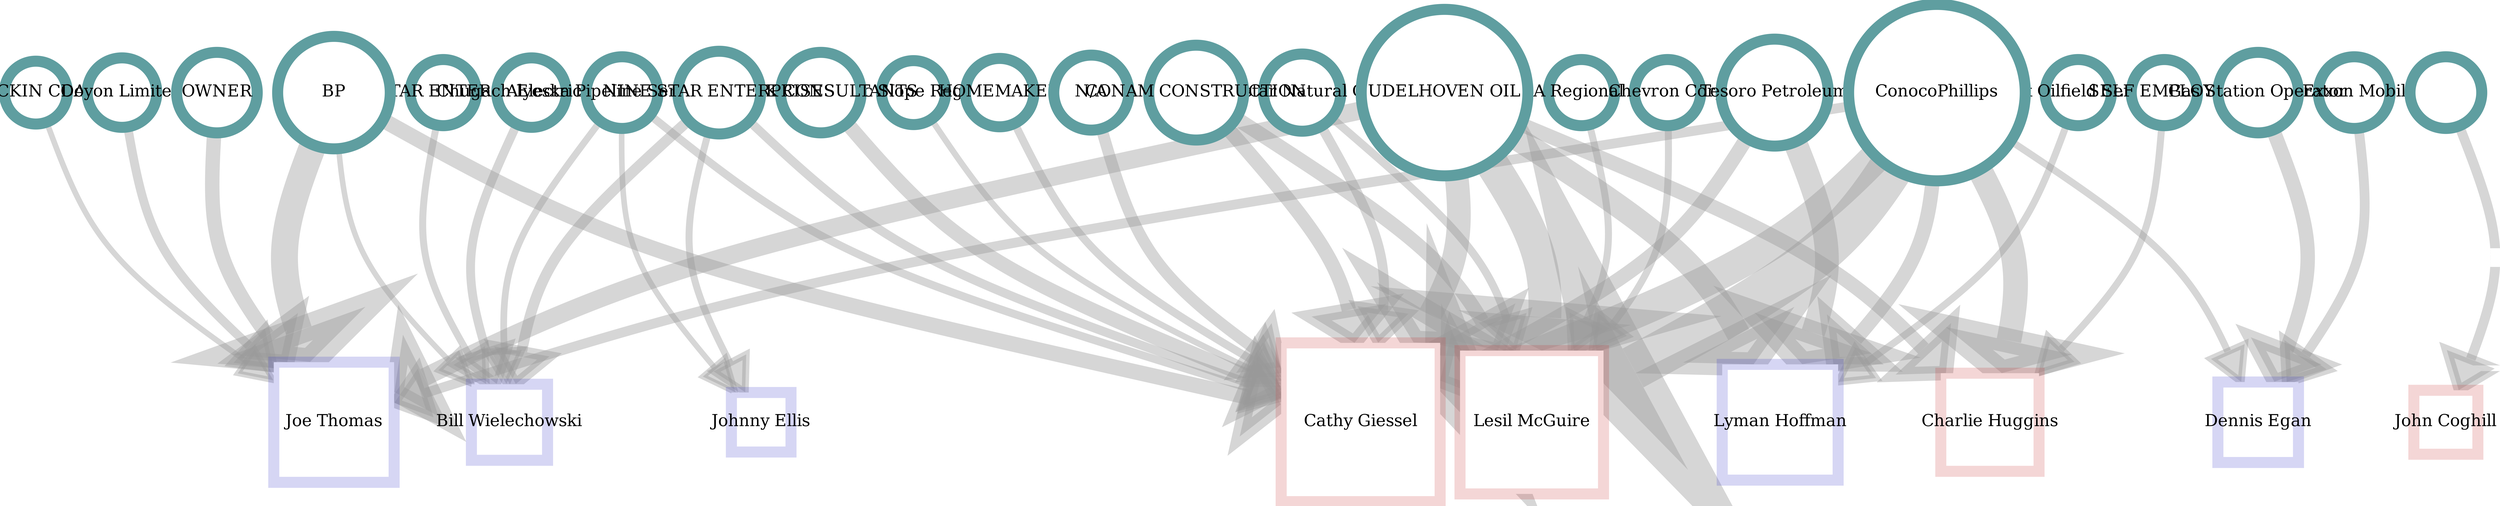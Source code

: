 digraph G {
	graph [outputorder=edgesfirst, truecolor=true, size="1000,1000!", dpi=96, bgcolor="#FFFFFF", splines=curved, epsilon="0.0", layoutEngine=neato, fontsize=90, fontcolor=blue, start=self];
	node [label="\N", style="setlinewidth(10), filled", fontsize=15, fixedsize=1, imagescale=true, regular=true];
	graph [bb="0,0,1882.1,1424.8"];
	39485 [label="PACKIN COAL", width="0.77778", href=a, transaction_id="394bd0812ec78dfb1b25d7fb8a02e92a", company_id=39485, company_name="PACKIN COAL", amount="25.00", recipient_ext_id=8406, industry="Coal Mining", image="../www/com_images/cunknown_coal_co.png", sitecode=coal, contributor_type=I, id=39485, total_dollars="25.00", type=donors, value="25.00", dir="/home/dameat/public_html/state_dem/njq/NodeViz", color=cadetblue, shape=circle, fillcolor="#ffffff", tooltip="PACKIN COAL (Gave $25)", label_zoom_level=8, click="this.selectNode('39485'); this.panToNode('39485');", area="0.5", target=39485, pos="861.5,1269.1", height="0.79167"];
	289 [label="Arctic Slope Regional", width="0.80556", href=a, transaction_id="6b6bc1fdfb89ae6dbef842dcc51690ae", company_id=289, company_name="Arctic Slope Regional", amount="50.00", recipient_ext_id=145304, industry=Unknown, image="../www/com_images/cunknown_oil_co.png", sitecode=oil, contributor_type=I, id=289, total_dollars="50.00", type=donors, value="50.00", dir="/home/dameat/public_html/state_dem/njq/NodeViz", color=cadetblue, shape=circle, fillcolor="#ffffff", tooltip="Arctic Slope Regional (Gave $50)", label_zoom_level=8, click="this.selectNode('289'); this.panToNode('289');", area="0.51569506726457", target=289, pos="1111.5,160.93", height="0.80556"];
	4211 [label="Peak Oilfield Service", width="0.83333", href=a, transaction_id="3358442206c9431f83fbf0ca4792c128", company_id=4211, company_name="Peak Oilfield Service", amount="100.00", recipient_ext_id=2231, industry="Oilfield Service, Equipment & Exploration", image="../www/com_images/cunknown_oil_co.png", sitecode=oil, contributor_type=I, id=4211, total_dollars="100.00", type=donors, value="100.00", dir="/home/dameat/public_html/state_dem/njq/NodeViz", color=cadetblue, shape=circle, fillcolor="#ffffff", tooltip="Peak Oilfield Service (Gave $100)", label_zoom_level=8, click="this.selectNode('4211'); this.panToNode('4211');", area="0.54708520179372", target=4211, pos="31,598.96", height="0.83333"];
	31946 [label="NANA Regional Corp", width="0.83333", href=a, transaction_id="0ccdcca7ce9ca0b151ae0429340044d9", company_id=31946, company_name="NANA Regional Corp", amount="100.00", recipient_ext_id=4165, industry="Native American Tribes & Governing Units", image="../www/com_images/c31946.png", sitecode=oil, contributor_type=I, id=31946, total_dollars="100.00", type=donors, value="100.00", dir="/home/dameat/public_html/state_dem/njq/NodeViz", color=cadetblue, shape=circle, fillcolor="#ffffff", tooltip="NANA Regional Corp (Gave $100)", label_zoom_level=8, click="this.selectNode('31946'); this.panToNode('31946');", area="0.54708520179372", target=31946, pos="236.89,81.494", height="0.83333"];
	38670 [label="SELF EMPLOYED", width="0.83333", href=a, transaction_id="2ef5423539af5a864c82412b959e1de2", company_id=38670, company_name="SELF EMPLOYED", amount="100.00", recipient_ext_id=4171, industry="Major (Multinational) Oil & Gas Producers", image="../www/com_images/cunknown_oil_co.png", sitecode=oil, contributor_type=I, id=38670, total_dollars="100.00", type=donors, value="100.00", dir="/home/dameat/public_html/state_dem/njq/NodeViz", color=cadetblue, shape=circle, fillcolor="#ffffff", tooltip="SELF EMPLOYED (Gave $100)", label_zoom_level=8, click="this.selectNode('38670'); this.panToNode('38670');", area="0.54708520179372", target=38670, pos="64.333,938.61", height="0.83333"];
	951 [label="Chevron Corp", width="0.83333", href=a, transaction_id=d207e893201167d6050b93d0e3905132, company_id=951, company_name="Chevron Corp", amount="100.00", recipient_ext_id=4165, industry="Major (Multinational) Oil & Gas Producers", image="../www/com_images/c951.png", sitecode=oil, contributor_type=I, id=951, total_dollars="100.00", type=donors, value="100.00", dir="/home/dameat/public_html/state_dem/njq/NodeViz", color=cadetblue, shape=circle, fillcolor="#ffffff", tooltip="Chevron Corp (Gave $100)", label_zoom_level=8, click="this.selectNode('951'); this.panToNode('951');", area="0.54708520179372", target=951, pos="111.3,286.15", height="0.83333"];
	39474 [label="NINESTAR ENTERPRISES", width="0.83333", href=a, transaction_id="6c5da6457d7b57ac71a7b34290b4a202", company_id=39474, company_name="NINESTAR ENTERPRISES", amount="100.00", recipient_ext_id=8800, industry="Major (Multinational) Oil & Gas Producers", image="../www/com_images/cunknown_oil_co.png", sitecode=oil, contributor_type=I, id=39474, total_dollars="100.00", type=donors, value="100.00", dir="/home/dameat/public_html/state_dem/njq/NodeViz", color=cadetblue, shape=circle, fillcolor="#ffffff", tooltip="NINESTAR ENTERPRISES (Gave $100)", label_zoom_level=8, click="this.selectNode('39474'); this.panToNode('39474');", area="0.54708520179372", target=39474, pos="1788.9,814.93", height="0.83333"];
	2229 [label="Johnny Ellis", width="0.75", href=a, image="../www/can_images/2229.jpg", id=2229, total_dollars=125, type=candidates, value=125, color="#3333cc33", shape=square, fillcolor="#ffffff", tooltip="Johnny Ellis (Received $125)", label_zoom_level=6, click="this.selectNode('2229'); this.panToNode('2229');", area="0.5627802690583", target=2229, state=AK, term=2010, party=D, candidate_name="Johnny Ellis", pos="1523.3,125.71", height="0.75"];
	37852 [label=HOMEMAKER, width="0.86111", href=a, transaction_id=c8935d99066eebd9b714f655a271435d, company_id=37852, company_name=HOMEMAKER, amount="150.00", recipient_ext_id=145304, industry="Oil & Gas", image="../www/com_images/cunknown_oil_co.png", sitecode=oil, contributor_type=I, id=37852, total_dollars="150.00", type=donors, value="150.00", dir="/home/dameat/public_html/state_dem/njq/NodeViz", color=cadetblue, shape=circle, fillcolor="#ffffff", tooltip="HOMEMAKER (Gave $150)", label_zoom_level=8, click="this.selectNode('37852'); this.panToNode('37852');", area="0.57847533632287", target=37852, pos="899.36,32", height="0.86111"];
	30934 [label="Doyon Limited", width="0.86111", href=a, transaction_id=f9542e269e2571919eba84384b4a50d7, company_id=30934, company_name="Doyon Limited", amount="200.00", recipient_ext_id=8406, industry="Electric Power Utilities", image="../www/com_images/cunknown_coal_co.png", sitecode=coal, contributor_type=I, id=30934, total_dollars="200.00", type=donors, value="200.00", dir="/home/dameat/public_html/state_dem/njq/NodeViz", color=cadetblue, shape=circle, fillcolor="#ffffff", tooltip="Doyon Limited (Gave $200)", label_zoom_level=8, click="this.selectNode('30934'); this.panToNode('30934');", area="0.60986547085202", target=30934, pos="1046.5,1257.8", height="0.875"];
	32624 [label="Chugach Electric Assn", width="0.86111", href=a, transaction_id=b1eaaecdadb007f3ac70e965ac8bf8cb, company_id=32624, company_name="Chugach Electric Assn", amount="200.00", recipient_ext_id=8800, industry="Electric Power Utilities", image="../www/com_images/cunknown_oil_co.png", sitecode=oil, contributor_type=I, id=32624, total_dollars="200.00", type=donors, value="200.00", dir="/home/dameat/public_html/state_dem/njq/NodeViz", color=cadetblue, shape=circle, fillcolor="#ffffff", tooltip="Chugach Electric Assn (Gave $200)", label_zoom_level=8, click="this.selectNode('32624'); this.panToNode('32624');", area="0.60986547085202", target=32624, pos="1849.6,513.93", height="0.875"];
	1737 [label="Exxon Mobil", width="0.88889", href=a, transaction_id="4218c8392d64e794875a2083361b799c", company_id=1737, company_name="Exxon Mobil", amount="250.00", recipient_ext_id=2245, industry="Major (Multinational) Oil & Gas Producers", image="../www/com_images/c28.png", sitecode=oil, contributor_type=I, id=1737, total_dollars="250.00", type=donors, value="250.00", dir="/home/dameat/public_html/state_dem/njq/NodeViz", color=cadetblue, shape=circle, fillcolor="#ffffff", tooltip="Exxon Mobil (Gave $250)", label_zoom_level=8, click="this.selectNode('1737'); this.panToNode('1737');", area="0.64125560538117", target=1737, pos="221.44,1241.9", height="0.90278"];
	2841 [label="Koch Industries", width="0.88889", href=a, transaction_id=eb74daf3fdf317489937b61103096166, company_id=2841, company_name="Koch Industries", amount="250.00", recipient_ext_id=3179, industry="Petroleum Refining & Marketing", image="../www/com_images/c48.png", sitecode=oil, contributor_type=C, id=2841, total_dollars="250.00", type=donors, value="250.00", dir="/home/dameat/public_html/state_dem/njq/NodeViz", color=cadetblue, shape=circle, fillcolor="#ffffff", tooltip="Koch Industries (Gave $250)", label_zoom_level=8, click="this.selectNode('2841'); this.panToNode('2841');", area="0.64125560538117", target=2841, pos="1652.6,1136.6", height="0.90278"];
	3179 [label="John Coghill", width="0.80556", href=a, image="../www/can_images/3179.jpg", id=3179, total_dollars=250, type=candidates, value=250, color="#cc333333", shape=square, fillcolor="#ffffff", tooltip="John Coghill (Received $250)", label_zoom_level=6, click="this.selectNode('3179'); this.panToNode('3179');", area="0.64125560538117", target=3179, state=AK, term=2010, party=R, candidate_name="John Coghill", pos="1449,933", height="0.80556"];
	168 [label="Alyeska Pipeline Service Co", width="0.88889", href=a, transaction_id=d4619e82d7d682541ef00aec5f1a080d, company_id=168, company_name="Alyeska Pipeline Service Co", amount="150.00", recipient_ext_id=145304, industry="Oilfield Service, Equipment & Exploration", image="../www/com_images/cunknown_oil_co.png", sitecode=oil, contributor_type=I, id=168, total_dollars=260, type=donors, value=260, dir="/home/dameat/public_html/state_dem/njq/NodeViz", color=cadetblue, shape=circle, fillcolor="#ffffff", tooltip="Alyeska Pipeline Service Co (Gave $260)", label_zoom_level=8, click="this.selectNode('168'); this.panToNode('168');", area="0.647533632287", target=168, pos="1304.3,421.02", height="0.90278"];
	38177 [label="N/A", width="0.94444", href=a, transaction_id="7c869e07bb716b6fe1b27f3301f8f19e", company_id=38177, company_name="N/A", amount="350.00", recipient_ext_id=145304, industry="Oil & Gas", image="../www/com_images/cunknown_oil_co.png", sitecode=oil, contributor_type=I, id=38177, total_dollars="350.00", type=donors, value="350.00", dir="/home/dameat/public_html/state_dem/njq/NodeViz", color=cadetblue, shape=circle, fillcolor="#ffffff", tooltip="N/A (Gave $350)", label_zoom_level=8, click="this.selectNode('38177'); this.panToNode('38177');", area="0.70403587443946", target=38177, pos="1092.4,539.78", height="0.94444"];
	1677 [label="Enstar Natural Gas", width="0.97222", href=a, transaction_id="459cb9ae793e14482e96419e42d9336a", company_id=1677, company_name="Enstar Natural Gas", amount="250.00", recipient_ext_id=145304, industry="Natural Gas Transmission & Distribution", image="../www/com_images/c1677.png", sitecode=oil, contributor_type=I, id=1677, total_dollars=400, type=donors, value=400, dir="/home/dameat/public_html/state_dem/njq/NodeViz", color=cadetblue, shape=circle, fillcolor="#ffffff", tooltip="Enstar Natural Gas (Gave $400)", label_zoom_level=8, click="this.selectNode('1677'); this.panToNode('1677');", area="0.73542600896861", target=1677, pos="712.78,205.22", height="0.97222"];
	38371 [label=OWNER, width=1, href=a, transaction_id=f53edca91c36907446e9725eb5299598, company_id=38371, company_name=OWNER, amount="500.00", recipient_ext_id=8406, industry="Oilfield Service, Equipment & Exploration", image="../www/com_images/cunknown_oil_co.png", sitecode=oil, contributor_type=I, id=38371, total_dollars="500.00", type=donors, value="500.00", dir="/home/dameat/public_html/state_dem/njq/NodeViz", color=cadetblue, shape=circle, fillcolor="#ffffff", tooltip="OWNER (Gave $500)", label_zoom_level=8, click="this.selectNode('38371'); this.panToNode('38371');", area="0.79820627802691", target=38371, pos="1195.4,1147.9", height="1.0139"];
	1991 [label="Gas Station Operator", width=1, href=a, transaction_id="1e0daa0c688edf1d077ceda0a8a6cd11", company_id=1991, company_name="Gas Station Operator", amount="500.00", recipient_ext_id=2245, industry="Gasoline Service Stations", image="../www/com_images/cunknown_oil_co.png", sitecode=oil, contributor_type=I, id=1991, total_dollars="500.00", type=donors, value="500.00", dir="/home/dameat/public_html/state_dem/njq/NodeViz", color=cadetblue, shape=circle, fillcolor="#ffffff", tooltip="Gas Station Operator (Gave $500)", label_zoom_level=8, click="this.selectNode('1991'); this.panToNode('1991');", area="0.79820627802691", target=1991, pos="481.68,1387.3", height="1.0139"];
	39357 [label="HAWK CONSULTANTS", width=1, href=a, transaction_id=f386ce226db2974a14a7f09459ac5f28, company_id=39357, company_name="HAWK CONSULTANTS", amount="500.00", recipient_ext_id=145304, industry="Major (Multinational) Oil & Gas Producers", image="../www/com_images/cunknown_oil_co.png", sitecode=oil, contributor_type=I, id=39357, total_dollars="500.00", type=donors, value="500.00", dir="/home/dameat/public_html/state_dem/njq/NodeViz", color=cadetblue, shape=circle, fillcolor="#ffffff", tooltip="HAWK CONSULTANTS (Gave $500)", label_zoom_level=8, click="this.selectNode('39357'); this.panToNode('39357');", area="0.79820627802691", target=39357, pos="1037.3,47.339", height="1.0139"];
	39472 [label="NINE STAR ENTERPRISES", width="1.0278", href=a, transaction_id="913fd9aaf4043169ba7caace16301061", company_id=39472, company_name="NINE STAR ENTERPRISES", amount="300.00", recipient_ext_id=8800, industry="Major (Multinational) Oil & Gas Producers", image="../www/com_images/cunknown_oil_co.png", sitecode=oil, contributor_type=I, id=39472, total_dollars=600, type=donors, value=600, dir="/home/dameat/public_html/state_dem/njq/NodeViz", color=cadetblue, shape=circle, fillcolor="#ffffff", tooltip="NINE STAR ENTERPRISES (Gave $600)", label_zoom_level=8, click="this.selectNode('39472'); this.panToNode('39472');", area="0.8609865470852", target=39472, pos="1302.2,328.64", height="1.0417"];
	8800 [label="Bill Wielechowski", width="0.94444", href=a, image="../www/can_images/8800.jpg", id=8800, total_dollars=705, type=candidates, value=705, color="#3333cc33", shape=square, fillcolor="#ffffff", tooltip="Bill Wielechowski (Received $705)", label_zoom_level=6, click="this.selectNode('8800'); this.panToNode('8800');", area="0.92690582959641", target=8800, state=AK, term=2010, party=D, candidate_name="Bill Wielechowski", pos="1528.2,613.01", height="0.95833"];
	2245 [label="Dennis Egan", width=1, href=a, image="../www/can_images/2245.jpg", id=2245, total_dollars=850, type=candidates, value=850, color="#3333cc33", shape=square, fillcolor="#ffffff", tooltip="Dennis Egan (Received $850)", label_zoom_level=6, click="this.selectNode('2245'); this.panToNode('2245');", area="1.0179372197309", target=2245, state=AK, term=2010, party=D, candidate_name="Dennis Egan", pos="512.79,1046.4", height="1.0139"];
	39350 [label="CONAM CONSTRUCTION", width="1.1944", href=a, transaction_id=a81245bf31fd95f26b531e4b06377eb2, company_id=39350, company_name="CONAM CONSTRUCTION", amount="500.00", recipient_ext_id=145304, industry="Oilfield Service, Equipment & Exploration", image="../www/com_images/c39350.png", sitecode=oil, contributor_type=I, id=39350, total_dollars=1000, type=donors, value=1000, dir="/home/dameat/public_html/state_dem/njq/NodeViz", color=cadetblue, shape=circle, fillcolor="#ffffff", tooltip="CONAM CONSTRUCTION (Gave $1,000)", label_zoom_level=8, click="this.selectNode('39350'); this.panToNode('39350');", area="1.1121076233184", target=39350, pos="675.42,113.82", height="1.1944"];
	5460 [label="Tesoro Petroleum", width="1.3333", href=a, transaction_id="6df74ee290799ca96ac3d396d7baa529", company_id=5460, company_name="Tesoro Petroleum", amount="1000.00", recipient_ext_id=2231, industry="Petroleum Refining & Marketing", image="../www/com_images/c185.png", sitecode=oil, contributor_type=C, id=5460, total_dollars=1500, type=donors, value=1500, dir="/home/dameat/public_html/state_dem/njq/NodeViz", color=cadetblue, shape=circle, fillcolor="#ffffff", tooltip="Tesoro Petroleum (Gave $1,500)", label_zoom_level=8, click="this.selectNode('5460'); this.panToNode('5460');", area="1.4260089686099", target=5460, pos="665.39,385.61", height="1.3472"];
	4171 [label="Charlie Huggins", width="1.2222", href=a, image="../www/can_images/4171.jpg", id=4171, total_dollars=1650, type=candidates, value=1650, color="#cc333333", shape=square, fillcolor="#ffffff", tooltip="Charlie Huggins (Received $1,650)", label_zoom_level=6, click="this.selectNode('4171'); this.panToNode('4171');", area="1.5201793721973", target=4171, state=AK, term=2010, party=R, candidate_name="Charlie Huggins", pos="408.39,824.39", height="1.2361"];
	671 [label=BP, width="1.4167", href=a, transaction_id="5ca9b7fb60838f64badc650a5e00fc13", company_id=671, company_name=BP, amount="1175.00", recipient_ext_id=8406, industry="Major (Multinational) Oil & Gas Producers", image="../www/com_images/c671.png", sitecode=oil, contributor_type=I, id=671, total_dollars=1745, type=donors, value=1745, dir="/home/dameat/public_html/state_dem/njq/NodeViz", color=cadetblue, shape=circle, fillcolor="#ffffff", tooltip="BP (Gave $1,745)", label_zoom_level=8, click="this.selectNode('671'); this.panToNode('671');", area="1.5798206278027", target=671, pos="1179.8,704.35", height="1.4167"];
	2231 [label="Lyman Hoffman", width="1.4444", href=a, image="../www/can_images/2231.jpg", id=2231, total_dollars=2600, type=candidates, value=2600, color="#3333cc33", shape=square, fillcolor="#ffffff", tooltip="Lyman Hoffman (Received $2,600)", label_zoom_level=6, click="this.selectNode('2231'); this.panToNode('2231');", area="2.1165919282511", target=2231, state=AK, term=2010, party=D, candidate_name="Lyman Hoffman", pos="395.88,610.9", height="1.4583"];
	8406 [label="Joe Thomas", width="1.5", href=a, image="../www/can_images/8406.jpg", id=8406, total_dollars=2850, type=candidates, value=2850, color="#3333cc33", shape=square, fillcolor="#ffffff", tooltip="Joe Thomas (Received $2,850)", label_zoom_level=6, click="this.selectNode('8406'); this.panToNode('8406');", area="2.2735426008969", target=8406, state=AK, term=2010, party=D, candidate_name="Joe Thomas", pos="926.25,934.89", height="1.5139"];
	4165 [label="Lesil McGuire", width="1.8056", href=a, image="../www/can_images/4165.jpg", id=4165, total_dollars=4450, type=candidates, value=4450, color="#cc333333", shape=square, fillcolor="#ffffff", tooltip="Lesil McGuire (Received $4,450)", label_zoom_level=6, click="this.selectNode('4165'); this.panToNode('4165');", area="3.2780269058296", target=4165, state=AK, term=2010, party=R, candidate_name="Lesil McGuire", pos="449.72,375.7", height="1.8056"];
	39514 [label="UDELHOVEN OIL", width="2.0833", href=a, transaction_id=a55c7992e2abcf311e5bf678ad43a875, company_id=39514, company_name="UDELHOVEN OIL", amount="1500.00", recipient_ext_id=4165, industry="Oilfield Service, Equipment & Exploration", image="../www/com_images/c39514.png", sitecode=oil, contributor_type=I, id=39514, total_dollars=4700, type=donors, value=4700, dir="/home/dameat/public_html/state_dem/njq/NodeViz", color=cadetblue, shape=circle, fillcolor="#ffffff", tooltip="UDELHOVEN OIL (Gave $4,700)", label_zoom_level=8, click="this.selectNode('39514'); this.panToNode('39514');", area="3.4349775784753", target=39514, pos="700.73,621.36", height="2.0972"];
	1137 [label=ConocoPhillips, width="2.2222", href=a, transaction_id="3c24ffa148c35e7b97efcbc8ffed90ef", company_id=1137, company_name=ConocoPhillips, amount="2100.00", recipient_ext_id=4165, industry="Major (Multinational) Oil & Gas Producers", image="../www/com_images/c92.png", sitecode=oil, contributor_type=I, id=1137, total_dollars=5400, type=donors, value=5400, dir="/home/dameat/public_html/state_dem/njq/NodeViz", color=cadetblue, shape=circle, fillcolor="#ffffff", tooltip="ConocoPhillips (Gave $5,400)", label_zoom_level=8, click="this.selectNode('1137'); this.panToNode('1137');", area="3.8744394618834", target=1137, pos="668.27,712.78", height="2.2222"];
	145304 [label="Cathy Giessel", width=2, href=a, image="../www/can_images/145304.jpg", id=145304, total_dollars=5600, type=candidates, value=5600, color="#cc333333", shape=square, fillcolor="#ffffff", tooltip="Cathy Giessel (Received $5,600)", label_zoom_level=6, click="this.selectNode('145304'); this.panToNode('145304');", area=4, target=145304, state=AK, term=2010, party=R, candidate_name="Cathy Giessel", pos="936.65,399.16", height=2];
	671 -> 8800 [len=4, style="setlinewidth(5)", labelfloat=true, arrowhead=normal, arrowsize=3, color="#99999966", fontsize=15, minlen=4, href=a, weight="20.00", toId=8800, fromId=671, value="20.00", id="8800_671", type=donations, tooltip="$20 from BP to Bill Wielechowski", area=5, target="8800_671", pos="e,1494.1,621.96 1229.3,691.36 1291.2,675.15 1396.9,647.42 1464.7,629.67"];
	39485 -> 8406 [len=4, style="setlinewidth(5.0841346153846)", labelfloat=true, arrowhead=normal, arrowsize=3, color="#99999966", fontsize=15, minlen=4, href=a, weight="25.00", toId=8406, fromId=39485, value="25.00", id="8406_39485", type=donations, tooltip="$25 from PACKIN COAL to Joe Thomas", area="5.0841346153846", target="8406_39485", pos="e,915.65,989.63 866.97,1240.9 876.34,1192.5 895.82,1092 909.9,1019.3"];
	168 -> 2229 [len=4, style="setlinewidth(5.0841346153846)", labelfloat=true, arrowhead=normal, arrowsize=3, color="#99999966", fontsize=15, minlen=4, href=a, weight="25.00", toId=2229, fromId=168, value="25.00", id="2229_168", type=donations, tooltip="$25 from Alyeska Pipeline Service Co to Johnny Ellis", area="5.0841346153846", target="2229_168", pos="e,1502.9,153.14 1323.7,394.81 1359.8,346.15 1437.8,241.01 1484.9,177.52"];
	289 -> 145304 [len=4, style="setlinewidth(5.5048076923077)", labelfloat=true, arrowhead=normal, arrowsize=3, color="#99999966", fontsize=15, minlen=4, href=a, weight="50.00", toId=145304, fromId=289, value="50.00", id="145304_289", type=donations, tooltip="$50 from Arctic Slope Regional to Cathy Giessel", area="5.5048076923077", target="145304_289", pos="e,989.64,326.98 1094.1,184.64 1073.9,212.2 1039.2,259.43 1007.6,302.57"];
	168 -> 8800 [len=4, style="setlinewidth(6.09375)", labelfloat=true, arrowhead=normal, arrowsize=3, color="#99999966", fontsize=15, minlen=4, href=a, weight="85.00", toId=8800, fromId=168, value="85.00", id="8800_168", type=donations, tooltip="$85 from Alyeska Pipeline Service Co to Bill Wielechowski", area="6.09375", target="8800_168", pos="e,1494.2,583.82 1329.1,442.3 1363.2,471.51 1425.4,524.88 1471.3,564.2"];
	31946 -> 4165 [len=4, style="setlinewidth(6.3461538461538)", labelfloat=true, arrowhead=normal, arrowsize=3, color="#99999966", fontsize=15, minlen=4, href=a, weight="100.00", toId=4165, fromId=31946, value="100.00", id="4165_31946", type=donations, tooltip="$100 from NANA Regional Corp to Lesil McGuire", area="6.3461538461538", target="4165_31946", pos="e,402.48,310.41 254.49,105.82 282.72,144.84 339.53,223.37 384.62,285.71"];
	951 -> 4165 [len=4, style="setlinewidth(6.3461538461538)", labelfloat=true, arrowhead=normal, arrowsize=3, color="#99999966", fontsize=15, minlen=4, href=a, weight="100.00", toId=4165, fromId=951, value="100.00", id="4165_951", type=donations, tooltip="$100 from Chevron Corp to Lesil McGuire", area="6.3461538461538", target="4165_951", pos="e,384.63,358.48 140.45,293.86 187.65,306.36 282.84,331.55 355.22,350.7"];
	1137 -> 2245 [len=4, style="setlinewidth(6.3461538461538)", labelfloat=true, arrowhead=normal, arrowsize=3, color="#99999966", fontsize=15, minlen=4, href=a, weight="100.00", toId=2245, fromId=1137, value="100.00", id="2245_1137", type=donations, tooltip="$100 from ConocoPhillips to Dennis Egan", area="6.3461538461538", target="2245_1137", pos="e,529.85,1009.8 634.34,785.58 607,844.24 568.92,925.94 542.71,982.19"];
	39474 -> 8800 [len=4, style="setlinewidth(6.3461538461538)", labelfloat=true, arrowhead=normal, arrowsize=3, color="#99999966", fontsize=15, minlen=4, href=a, weight="100.00", toId=8800, fromId=39474, value="100.00", id="8800_39474", type=donations, tooltip="$100 from NINESTAR ENTERPRISES to Bill Wielechowski", area="6.3461538461538", target="8800_39474", pos="e,1562.4,639.48 1764.8,796.3 1724.6,765.13 1642.5,701.56 1586.4,658.12"];
	39472 -> 2229 [len=4, style="setlinewidth(6.3461538461538)", labelfloat=true, arrowhead=normal, arrowsize=3, color="#99999966", fontsize=15, minlen=4, href=a, weight="100.00", toId=2229, fromId=39472, value="100.00", id="2229_39472", type=donations, tooltip="$100 from NINE STAR ENTERPRISES to Johnny Ellis", area="6.3461538461538", target="2229_39472", pos="e,1496.1,150.69 1329.8,303.35 1365.8,270.29 1429.5,211.79 1474,170.99"];
	38670 -> 4171 [len=4, style="setlinewidth(6.3461538461538)", labelfloat=true, arrowhead=normal, arrowsize=3, color="#99999966", fontsize=15, minlen=4, href=a, weight="100.00", toId=4171, fromId=38670, value="100.00", id="4171_38670", type=donations, tooltip="$100 from SELF EMPLOYED to Charlie Huggins", area="6.3461538461538", target="4171_38670", pos="e,364.32,839.02 93.076,929.07 146.01,911.5 260.39,873.53 335.85,848.48"];
	4211 -> 2231 [len=4, style="setlinewidth(6.3461538461538)", labelfloat=true, arrowhead=normal, arrowsize=3, color="#99999966", fontsize=15, minlen=4, href=a, weight="100.00", toId=2231, fromId=4211, value="100.00", id="2231_4211", type=donations, tooltip="$100 from Peak Oilfield Service to Lyman Hoffman", area="6.3461538461538", target="2231_4211", pos="e,343.72,609.19 61.17,599.94 115.92,601.74 233.36,605.58 313.5,608.21"];
	1677 -> 4165 [len=4, style="setlinewidth(7.1875)", labelfloat=true, arrowhead=normal, arrowsize=3, color="#99999966", fontsize=15, minlen=4, href=a, weight="150.00", toId=4165, fromId=1677, value="150.00", id="4165_1677", type=donations, tooltip="$150 from Enstar Natural Gas to Lesil McGuire", area="7.1875", target="4165_1677", pos="e,514.96,333.42 683.37,224.28 648.97,246.58 590.37,284.55 540.46,316.9"];
	168 -> 145304 [len=4, style="setlinewidth(7.1875)", labelfloat=true, arrowhead=normal, arrowsize=3, color="#99999966", fontsize=15, minlen=4, href=a, weight="150.00", toId=145304, fromId=168, value="150.00", id="145304_168", type=donations, tooltip="$150 from Alyeska Pipeline Service Co to Cathy Giessel", area="7.1875", target="145304_168", pos="e,1009,403.46 1272.3,419.11 1220.9,416.06 1117.5,409.91 1039,405.25"];
	37852 -> 145304 [len=4, style="setlinewidth(7.1875)", labelfloat=true, arrowhead=normal, arrowsize=3, color="#99999966", fontsize=15, minlen=4, href=a, weight="150.00", toId=145304, fromId=37852, value="150.00", id="145304_37852", type=donations, tooltip="$150 from HOMEMAKER to Cathy Giessel", area="7.1875", target="145304_37852", pos="e,929.31,326.82 902.5,62.988 907.69,114.04 918.25,218.03 926.27,296.91"];
	30934 -> 8406 [len=4, style="setlinewidth(8.0288461538462)", labelfloat=true, arrowhead=normal, arrowsize=3, color="#99999966", fontsize=15, minlen=4, href=a, weight="200.00", toId=8406, fromId=30934, value="200.00", id="8406_30934", type=donations, tooltip="$200 from Doyon Limited to Joe Thomas", area="8.0288461538462", target="8406_30934", pos="e,946.6,989.53 1035.5,1228.3 1017.9,1181 982.81,1086.8 957.13,1017.8"];
	32624 -> 8800 [len=4, style="setlinewidth(8.0288461538462)", labelfloat=true, arrowhead=normal, arrowsize=3, color="#99999966", fontsize=15, minlen=4, href=a, weight="200.00", toId=8800, fromId=32624, value="200.00", id="8800_32624", type=donations, tooltip="$200 from Chugach Electric Assn to Bill Wielechowski", area="8.0288461538462", target="8800_32624", pos="e,1562.5,602.43 1819.6,523.17 1767.8,539.13 1660.6,572.21 1591.6,593.47"];
	39472 -> 145304 [len=4, style="setlinewidth(8.0288461538462)", labelfloat=true, arrowhead=normal, arrowsize=3, color="#99999966", fontsize=15, minlen=4, href=a, weight="200.00", toId=145304, fromId=39472, value="200.00", id="145304_39472", type=donations, tooltip="$200 from NINE STAR ENTERPRISES to Cathy Giessel", area="8.0288461538462", target="145304_39472", pos="e,1008.9,385.22 1265.8,335.66 1213.3,345.79 1114.3,364.9 1038.5,379.52"];
	2841 -> 3179 [len=4, style="setlinewidth(8.8701923076923)", labelfloat=true, arrowhead=normal, arrowsize=3, color="#99999966", fontsize=15, minlen=4, href=a, weight="250.00", toId=3179, fromId=2841, value="250.00", id="3179_2841", type=donations, tooltip="$250 from Koch Industries to John Coghill", area="8.8701923076923", target="3179_2841", pos="e,1478.1,962.1 1629.7,1113.7 1598.3,1082.3 1541,1025 1499.4,983.37"];
	1737 -> 2245 [len=4, style="setlinewidth(8.8701923076923)", labelfloat=true, arrowhead=normal, arrowsize=3, color="#99999966", fontsize=15, minlen=4, href=a, weight="250.00", toId=2245, fromId=1737, value="250.00", id="2245_1737", type=donations, tooltip="$250 from Exxon Mobil to Dennis Egan", area="8.8701923076923", target="2245_1737", pos="e,476.51,1070.7 248.32,1223.9 294.2,1193.1 388.7,1129.6 451.42,1087.6"];
	1137 -> 8406 [len=4, style="setlinewidth(8.8701923076923)", labelfloat=true, arrowhead=normal, arrowsize=3, color="#99999966", fontsize=15, minlen=4, href=a, weight="250.00", toId=8406, fromId=1137, value="250.00", id="8406_1137", type=donations, tooltip="$250 from ConocoPhillips to Joe Thomas", area="8.8701923076923", target="8406_1137", pos="e,871.99,888.17 729.08,765.14 764.98,796.05 810.77,835.46 849.18,868.53"];
	1677 -> 145304 [len=4, style="setlinewidth(8.8701923076923)", labelfloat=true, arrowhead=normal, arrowsize=3, color="#99999966", fontsize=15, minlen=4, href=a, weight="250.00", toId=145304, fromId=1677, value="250.00", id="145304_1677", type=donations, tooltip="$250 from Enstar Natural Gas to Cathy Giessel", area="8.8701923076923", target="145304_1677", pos="e,864.63,336.77 739.34,228.23 764.76,250.25 804.64,284.8 841.91,317.09"];
	39472 -> 8800 [len=4, style="setlinewidth(9.7115384615385)", labelfloat=true, arrowhead=normal, arrowsize=3, color="#99999966", fontsize=15, minlen=4, href=a, weight="300.00", toId=8800, fromId=39472, value="300.00", id="8800_39472", type=donations, tooltip="$300 from NINE STAR ENTERPRISES to Bill Wielechowski", area="9.7115384615385", target="8800_39472", pos="e,1500.4,578.08 1325.5,358.01 1362.3,404.19 1434.2,494.72 1481.7,554.54"];
	38177 -> 145304 [len=4, style="setlinewidth(10.552884615385)", labelfloat=true, arrowhead=normal, arrowsize=3, color="#99999966", fontsize=15, minlen=4, href=a, weight="350.00", toId=145304, fromId=38177, value="350.00", id="145304_38177", type=donations, tooltip="$350 from N/A to Cathy Giessel", area="10.552884615385", target="145304_38177", pos="e,1008.8,464.26 1067,516.88 1056.8,507.65 1044.4,496.39 1031.2,484.53"];
	5460 -> 145304 [len=4, style="setlinewidth(13.076923076923)", labelfloat=true, arrowhead=normal, arrowsize=3, color="#99999966", fontsize=15, minlen=4, href=a, weight="500.00", toId=145304, fromId=5460, value="500.00", id="145304_5460", type=donations, tooltip="$500 from Tesoro Petroleum to Cathy Giessel", area="13.076923076923", target="145304_5460", pos="e,864.42,395.55 713.57,388.02 747.02,389.69 792.83,391.98 834.24,394.05"];
	39350 -> 145304 [len=4, style="setlinewidth(13.076923076923)", labelfloat=true, arrowhead=normal, arrowsize=3, color="#99999966", fontsize=15, minlen=4, href=a, weight="500.00", toId=145304, fromId=39350, value="500.00", id="145304_39350", type=donations, tooltip="$500 from CONAM CONSTRUCTION to Cathy Giessel", area="13.076923076923", target="145304_39350", pos="e,870.53,326.94 704.63,145.72 739.6,183.92 799.75,249.62 850.04,304.56"];
	1991 -> 2245 [len=4, style="setlinewidth(13.076923076923)", labelfloat=true, arrowhead=normal, arrowsize=3, color="#99999966", fontsize=15, minlen=4, href=a, weight="500.00", toId=2245, fromId=1991, value="500.00", id="2245_1991", type=donations, tooltip="$500 from Gas Station Operator to Dennis Egan", area="13.076923076923", target="2245_1991", pos="e,509.44,1083.1 485,1350.8 490.17,1294.2 500.2,1184.3 506.69,1113.2"];
	39514 -> 4171 [len=4, style="setlinewidth(13.076923076923)", labelfloat=true, arrowhead=normal, arrowsize=3, color="#99999966", fontsize=15, minlen=4, href=a, weight="500.00", toId=4171, fromId=39514, value="500.00", id="4171_39514", type=donations, tooltip="$500 from UDELHOVEN OIL to Charlie Huggins", area="13.076923076923", target="4171_39514", pos="e,452.7,793.62 638.73,664.42 591.53,697.2 526.57,742.32 477.66,776.28"];
	1137 -> 2231 [len=4, style="setlinewidth(13.076923076923)", labelfloat=true, arrowhead=normal, arrowsize=3, color="#99999966", fontsize=15, minlen=4, href=a, weight="500.00", toId=2231, fromId=1137, value="500.00", id="2231_1137", type=donations, tooltip="$500 from ConocoPhillips to Lyman Hoffman", area="13.076923076923", target="2231_1137", pos="e,447.94,630.38 593.12,684.67 556.8,671.09 513.18,654.78 476.21,640.95"];
	39357 -> 145304 [len=4, style="setlinewidth(13.076923076923)", labelfloat=true, arrowhead=normal, arrowsize=3, color="#99999966", fontsize=15, minlen=4, href=a, weight="500.00", toId=145304, fromId=39357, value="500.00", id="145304_39357", type=donations, tooltip="$500 from HAWK CONSULTANTS to Cathy Giessel", area="13.076923076923", target="145304_39357", pos="e,957.29,327.04 1027.2,82.684 1012.9,132.58 986.3,225.64 965.6,297.99"];
	38371 -> 8406 [len=4, style="setlinewidth(13.076923076923)", labelfloat=true, arrowhead=normal, arrowsize=3, color="#99999966", fontsize=15, minlen=4, href=a, weight="500.00", toId=8406, fromId=38371, value="500.00", id="8406_38371", type=donations, tooltip="$500 from OWNER to Joe Thomas", area="13.076923076923", target="8406_38371", pos="e,980.46,977.8 1166.8,1125.3 1128.5,1095 1058.8,1039.8 1004.3,996.65"];
	39350 -> 4165 [len=4, style="setlinewidth(13.076923076923)", labelfloat=true, arrowhead=normal, arrowsize=3, color="#99999966", fontsize=15, minlen=4, href=a, weight="500.00", toId=4165, fromId=39350, value="500.00", id="4165_39350", type=donations, tooltip="$500 from CONAM CONSTRUCTION to Lesil McGuire", area="13.076923076923", target="4165_39350", pos="e,505.95,310.45 647.29,146.46 617.03,181.57 567.61,238.91 525.77,287.46"];
	671 -> 145304 [len=4, style="setlinewidth(13.918269230769)", labelfloat=true, arrowhead=normal, arrowsize=3, color="#99999966", fontsize=15, minlen=4, href=a, weight="550.00", toId=145304, fromId=671, value="550.00", id="145304_671", type=donations, tooltip="$550 from BP to Cathy Giessel", area="13.918269230769", target="145304_671", pos="e,994.06,471.22 1148,664.45 1113.9,621.61 1058.4,552.01 1012.9,494.84"];
	39514 -> 8406 [len=4, style="setlinewidth(16.442307692308)", labelfloat=true, arrowhead=normal, arrowsize=3, color="#99999966", fontsize=15, minlen=4, href=a, weight="700.00", toId=8406, fromId=39514, value="700.00", id="8406_39514", type=donations, tooltip="$700 from UDELHOVEN OIL to Joe Thomas", area="16.442307692308", target="8406_39514", pos="e,886.87,880.14 744.75,682.55 780.3,731.98 830.6,801.9 869.23,855.61"];
	5460 -> 2231 [len=4, style="setlinewidth(21.490384615385)", labelfloat=true, arrowhead=normal, arrowsize=3, color="#99999966", fontsize=15, minlen=4, href=a, weight="1000.00", toId=2231, fromId=5460, value="1000.00", id="2231_5460", type=donations, tooltip="$1,000 from Tesoro Petroleum to Lyman Hoffman", area="21.490384615385", target="2231_5460", pos="e,447.92,567.4 628.2,416.7 587.81,450.46 522.21,505.29 471.01,548.1"];
	39514 -> 145304 [len=4, style="setlinewidth(21.490384615385)", labelfloat=true, arrowhead=normal, arrowsize=3, color="#99999966", fontsize=15, minlen=4, href=a, weight="1000.00", toId=145304, fromId=39514, value="1000.00", id="145304_39514", type=donations, tooltip="$1,000 from UDELHOVEN OIL to Cathy Giessel", area="21.490384615385", target="145304_39514", pos="e,864.52,467.1 755.75,569.54 781.57,545.22 813.09,515.54 842.53,487.81"];
	39514 -> 2231 [len=4, style="setlinewidth(21.490384615385)", labelfloat=true, arrowhead=normal, arrowsize=3, color="#99999966", fontsize=15, minlen=4, href=a, weight="1000.00", toId=2231, fromId=39514, value="1000.00", id="2231_39514", type=donations, tooltip="$1,000 from UDELHOVEN OIL to Lyman Hoffman", area="21.490384615385", target="2231_39514", pos="e,448.06,612.69 625.77,618.79 581.04,617.25 524.19,615.3 478.22,613.73"];
	1137 -> 4171 [len=4, style="setlinewidth(22.331730769231)", labelfloat=true, arrowhead=normal, arrowsize=3, color="#99999966", fontsize=15, minlen=4, href=a, weight="1050.00", toId=4171, fromId=1137, value="1050.00", id="4171_1137", type=donations, tooltip="$1,050 from ConocoPhillips to Charlie Huggins", area="22.331730769231", target="4171_1137", pos="e,452.61,805.4 594.5,744.47 558.74,759.82 515.96,778.2 480.43,793.46"];
	671 -> 8406 [len=4, style="setlinewidth(24.435096153846)", labelfloat=true, arrowhead=normal, arrowsize=3, color="#99999966", fontsize=15, minlen=4, href=a, weight="1175.00", toId=8406, fromId=671, value="1175.00", id="8406_671", type=donations, tooltip="$1,175 from BP to Joe Thomas", area="24.435096153846", target="8406_671", pos="e,980.45,885.61 1141.8,738.86 1105.2,772.18 1048.7,823.57 1002.7,865.38"];
	1137 -> 145304 [len=4, style="setlinewidth(28.221153846154)", labelfloat=true, arrowhead=normal, arrowsize=3, color="#99999966", fontsize=15, minlen=4, href=a, weight="1400.00", toId=145304, fromId=1137, value="1400.00", id="145304_1137", type=donations, tooltip="$1,400 from ConocoPhillips to Cathy Giessel", area="28.221153846154", target="145304_1137", pos="e,874.85,471.39 720.34,651.94 758.59,607.25 811.3,545.65 855.11,494.45"];
	39514 -> 4165 [len=4, style="setlinewidth(29.903846153846)", labelfloat=true, arrowhead=normal, arrowsize=3, color="#99999966", fontsize=15, minlen=4, href=a, weight="1500.00", toId=4165, fromId=39514, value="1500.00", id="4165_39514", type=donations, tooltip="$1,500 from UDELHOVEN OIL to Lesil McGuire", area="29.903846153846", target="4165_39514", pos="e,515.07,439.66 646.88,568.66 614.76,537.22 573.22,496.57 536.56,460.69"];
	1137 -> 4165 [len=4, style="setlinewidth(40)", labelfloat=true, arrowhead=normal, arrowsize=3, color="#99999966", fontsize=15, minlen=4, href=a, weight="2100.00", toId=4165, fromId=1137, value="2100.00", id="4165_1137", type=donations, tooltip="$2,100 from ConocoPhillips to Lesil McGuire", area=40, target="4165_1137", pos="e,492.04,440.99 624.57,645.38 591.29,594.05 545.12,522.85 508.59,466.5"];
}
